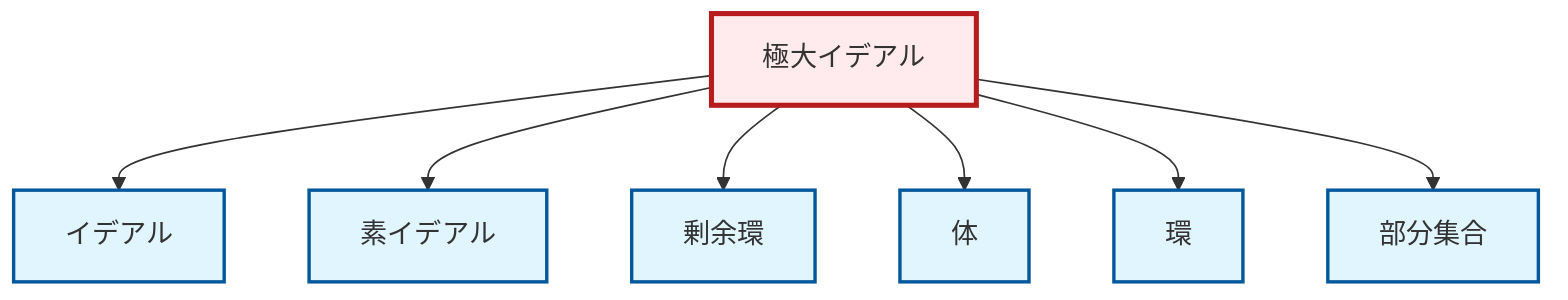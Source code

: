 graph TD
    classDef definition fill:#e1f5fe,stroke:#01579b,stroke-width:2px
    classDef theorem fill:#f3e5f5,stroke:#4a148c,stroke-width:2px
    classDef axiom fill:#fff3e0,stroke:#e65100,stroke-width:2px
    classDef example fill:#e8f5e9,stroke:#1b5e20,stroke-width:2px
    classDef current fill:#ffebee,stroke:#b71c1c,stroke-width:3px
    def-ideal["イデアル"]:::definition
    def-ring["環"]:::definition
    def-quotient-ring["剰余環"]:::definition
    def-maximal-ideal["極大イデアル"]:::definition
    def-prime-ideal["素イデアル"]:::definition
    def-subset["部分集合"]:::definition
    def-field["体"]:::definition
    def-maximal-ideal --> def-ideal
    def-maximal-ideal --> def-prime-ideal
    def-maximal-ideal --> def-quotient-ring
    def-maximal-ideal --> def-field
    def-maximal-ideal --> def-ring
    def-maximal-ideal --> def-subset
    class def-maximal-ideal current